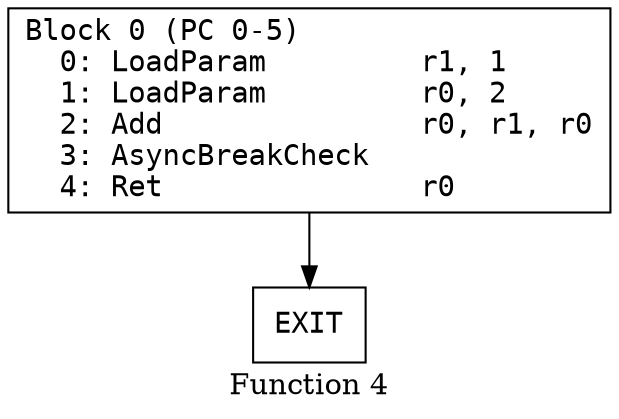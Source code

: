// Function 4 from cjs-show-source
// Generated from data/cjs-show-source.dot

digraph {
  rankdir=TB;
  node [shape=box, fontname="monospace"];

  label = "Function 4";
  style = filled;
  color = lightgrey;

  f4_n0 [ label = "Block 0 (PC 0-5)\l  0: LoadParam         r1, 1\l  1: LoadParam         r0, 2\l  2: Add               r0, r1, r0\l  3: AsyncBreakCheck   \l  4: Ret               r0\l" ]
  f4_n1 [ label = "EXIT" ]

  f4_n0 -> f4_n1
}
